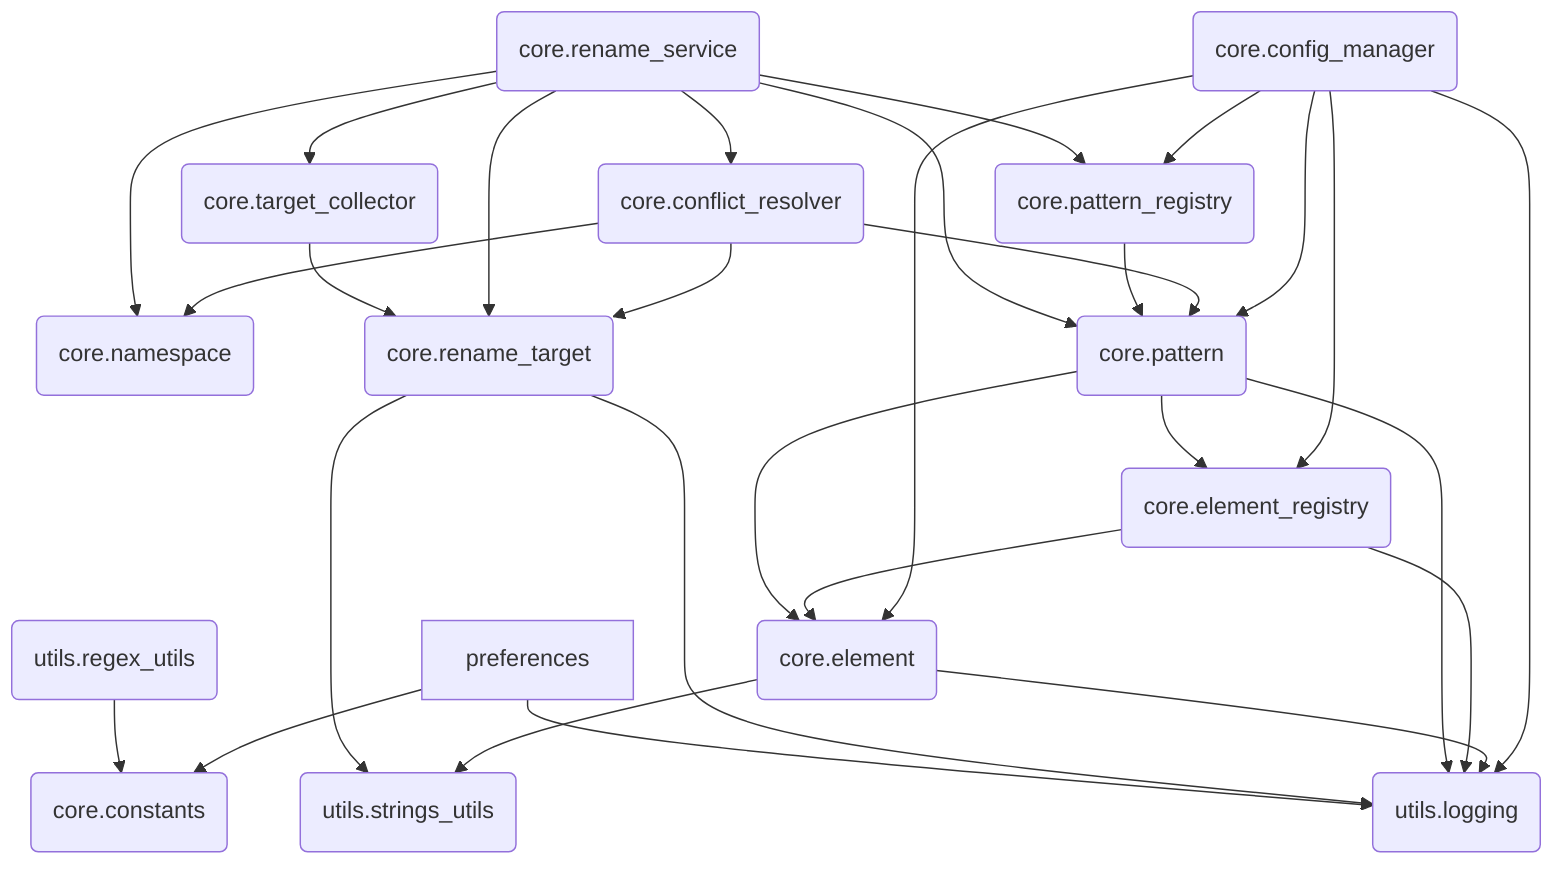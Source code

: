 ---
config:
  theme: default
  flowchart:
    curve: basis
---
flowchart TD
    core_config_manager(core.config_manager)
    core_conflict_resolver(core.conflict_resolver)
    core_constants(core.constants)
    core_element(core.element)
    core_element_registry(core.element_registry)
    core_namespace(core.namespace)
    core_pattern(core.pattern)
    core_pattern_registry(core.pattern_registry)
    core_rename_service(core.rename_service)
    core_rename_target(core.rename_target)
    core_target_collector(core.target_collector)
    preferences[preferences]
    utils_logging(utils.logging)
    utils_regex_utils(utils.regex_utils)
    utils_strings_utils(utils.strings_utils)
    core_config_manager --> core_element_registry
    core_config_manager --> core_element
    core_config_manager --> utils_logging
    core_config_manager --> core_pattern_registry
    core_config_manager --> core_pattern
    core_conflict_resolver --> core_rename_target
    core_conflict_resolver --> core_namespace
    core_conflict_resolver --> core_pattern
    core_element --> utils_strings_utils
    core_element --> utils_logging
    core_element_registry --> core_element
    core_element_registry --> utils_logging
    core_pattern --> core_element
    core_pattern --> utils_logging
    core_pattern --> core_element_registry
    core_pattern_registry --> core_pattern
    core_rename_service --> core_rename_target
    core_rename_service --> core_namespace
    core_rename_service --> core_conflict_resolver
    core_rename_service --> core_target_collector
    core_rename_service --> core_pattern_registry
    core_rename_service --> core_pattern
    core_rename_target --> utils_strings_utils
    core_rename_target --> utils_logging
    core_target_collector --> core_rename_target
    preferences --> utils_logging
    preferences --> core_constants
    utils_regex_utils --> core_constants